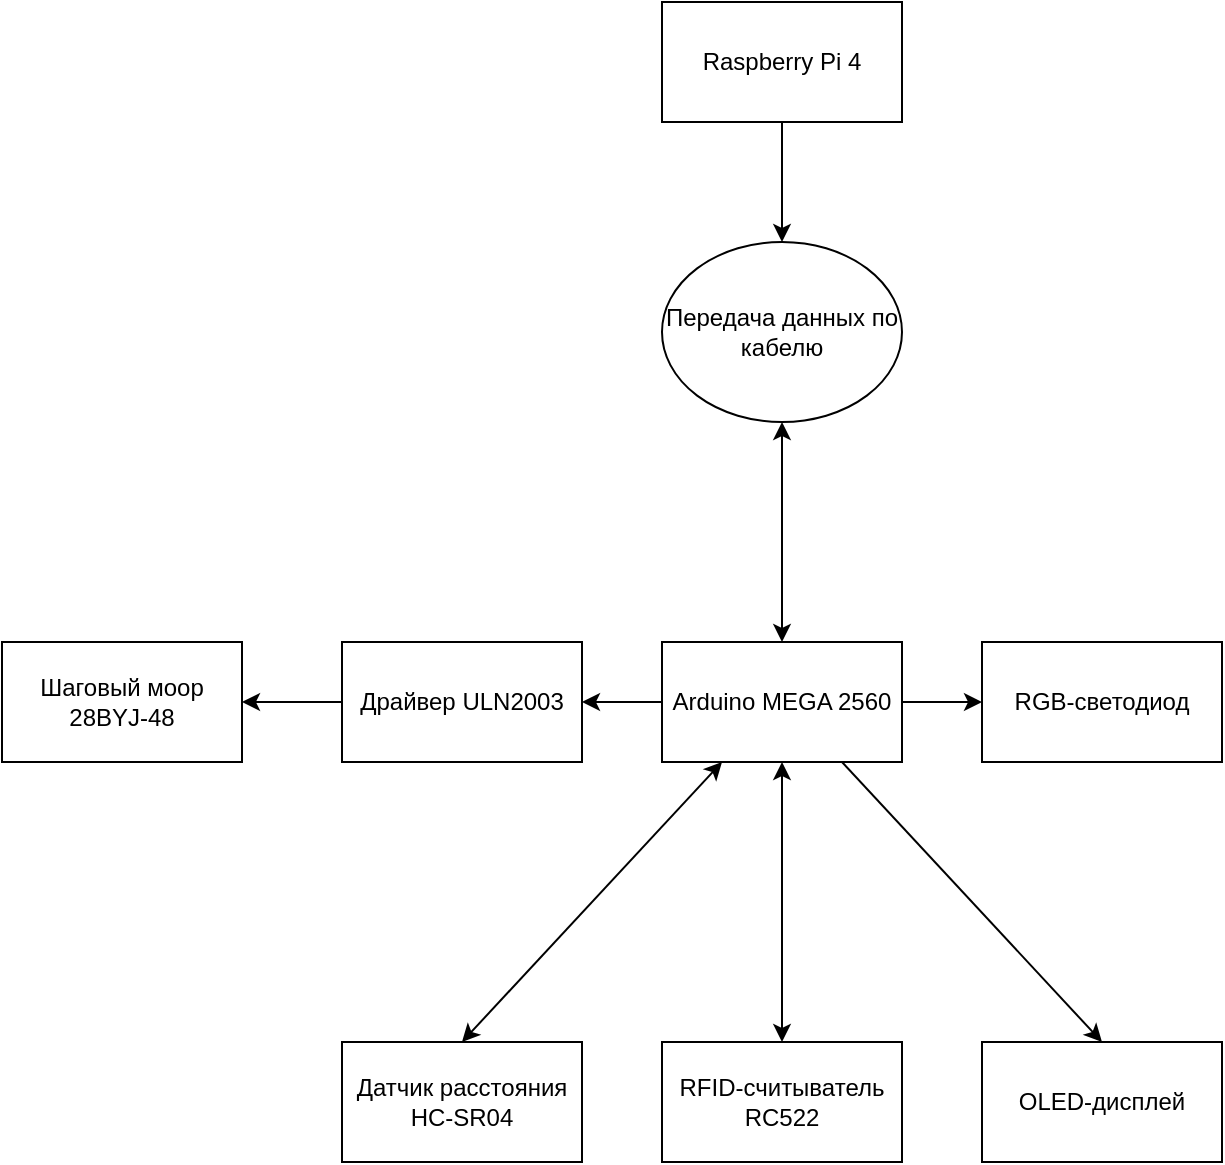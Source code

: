 <mxfile version="26.0.7">
  <diagram name="Страница — 1" id="VTpUu14SS6Ktj-Iox-bN">
    <mxGraphModel dx="1155" dy="653" grid="1" gridSize="10" guides="1" tooltips="1" connect="1" arrows="1" fold="1" page="1" pageScale="1" pageWidth="827" pageHeight="1169" math="0" shadow="0">
      <root>
        <mxCell id="0" />
        <mxCell id="1" parent="0" />
        <mxCell id="mErsRhS4oFMYicD32od8-1" value="" style="edgeStyle=orthogonalEdgeStyle;rounded=0;orthogonalLoop=1;jettySize=auto;html=1;" edge="1" parent="1" source="IBO3IqlmVj_VLDeH9HJg-1" target="IBO3IqlmVj_VLDeH9HJg-7">
          <mxGeometry relative="1" as="geometry" />
        </mxCell>
        <mxCell id="IBO3IqlmVj_VLDeH9HJg-1" value="Arduino MEGA 2560" style="rounded=0;whiteSpace=wrap;html=1;" parent="1" vertex="1">
          <mxGeometry x="360" y="400" width="120" height="60" as="geometry" />
        </mxCell>
        <mxCell id="IBO3IqlmVj_VLDeH9HJg-2" value="Передача данных по кабелю" style="ellipse;whiteSpace=wrap;html=1;" parent="1" vertex="1">
          <mxGeometry x="360" y="200" width="120" height="90" as="geometry" />
        </mxCell>
        <mxCell id="IBO3IqlmVj_VLDeH9HJg-4" value="" style="endArrow=classic;startArrow=classic;html=1;rounded=0;exitX=0.5;exitY=0;exitDx=0;exitDy=0;entryX=0.5;entryY=1;entryDx=0;entryDy=0;" parent="1" source="IBO3IqlmVj_VLDeH9HJg-1" target="IBO3IqlmVj_VLDeH9HJg-2" edge="1">
          <mxGeometry width="50" height="50" relative="1" as="geometry">
            <mxPoint x="350" y="350" as="sourcePoint" />
            <mxPoint x="420" y="280" as="targetPoint" />
          </mxGeometry>
        </mxCell>
        <mxCell id="IBO3IqlmVj_VLDeH9HJg-6" style="edgeStyle=orthogonalEdgeStyle;rounded=0;orthogonalLoop=1;jettySize=auto;html=1;entryX=0.5;entryY=0;entryDx=0;entryDy=0;" parent="1" source="IBO3IqlmVj_VLDeH9HJg-5" target="IBO3IqlmVj_VLDeH9HJg-2" edge="1">
          <mxGeometry relative="1" as="geometry" />
        </mxCell>
        <mxCell id="IBO3IqlmVj_VLDeH9HJg-5" value="Raspberry Pi 4" style="rounded=0;whiteSpace=wrap;html=1;" parent="1" vertex="1">
          <mxGeometry x="360" y="80" width="120" height="60" as="geometry" />
        </mxCell>
        <mxCell id="IBO3IqlmVj_VLDeH9HJg-7" value="RGB-светодиод" style="rounded=0;whiteSpace=wrap;html=1;" parent="1" vertex="1">
          <mxGeometry x="520" y="400" width="120" height="60" as="geometry" />
        </mxCell>
        <mxCell id="IBO3IqlmVj_VLDeH9HJg-8" value="RFID-считыватель RC522" style="rounded=0;whiteSpace=wrap;html=1;" parent="1" vertex="1">
          <mxGeometry x="360" y="600" width="120" height="60" as="geometry" />
        </mxCell>
        <mxCell id="IBO3IqlmVj_VLDeH9HJg-26" value="" style="edgeStyle=orthogonalEdgeStyle;rounded=0;orthogonalLoop=1;jettySize=auto;html=1;" parent="1" source="IBO3IqlmVj_VLDeH9HJg-9" target="IBO3IqlmVj_VLDeH9HJg-10" edge="1">
          <mxGeometry relative="1" as="geometry" />
        </mxCell>
        <mxCell id="IBO3IqlmVj_VLDeH9HJg-9" value="Драйвер ULN2003" style="rounded=0;whiteSpace=wrap;html=1;" parent="1" vertex="1">
          <mxGeometry x="200" y="400" width="120" height="60" as="geometry" />
        </mxCell>
        <mxCell id="IBO3IqlmVj_VLDeH9HJg-10" value="Шаговый моор 28BYJ-48" style="rounded=0;whiteSpace=wrap;html=1;" parent="1" vertex="1">
          <mxGeometry x="30" y="400" width="120" height="60" as="geometry" />
        </mxCell>
        <mxCell id="IBO3IqlmVj_VLDeH9HJg-11" value="OLED-дисплей" style="rounded=0;whiteSpace=wrap;html=1;" parent="1" vertex="1">
          <mxGeometry x="520" y="600" width="120" height="60" as="geometry" />
        </mxCell>
        <mxCell id="IBO3IqlmVj_VLDeH9HJg-12" value="Датчик расстояния HC-SR04" style="rounded=0;whiteSpace=wrap;html=1;" parent="1" vertex="1">
          <mxGeometry x="200" y="600" width="120" height="60" as="geometry" />
        </mxCell>
        <mxCell id="IBO3IqlmVj_VLDeH9HJg-16" value="" style="endArrow=classic;html=1;rounded=0;exitX=0;exitY=0.5;exitDx=0;exitDy=0;entryX=1;entryY=0.5;entryDx=0;entryDy=0;" parent="1" source="IBO3IqlmVj_VLDeH9HJg-1" target="IBO3IqlmVj_VLDeH9HJg-9" edge="1">
          <mxGeometry width="50" height="50" relative="1" as="geometry">
            <mxPoint x="300" y="460" as="sourcePoint" />
            <mxPoint x="350" y="410" as="targetPoint" />
          </mxGeometry>
        </mxCell>
        <mxCell id="IBO3IqlmVj_VLDeH9HJg-18" value="" style="endArrow=classic;startArrow=classic;html=1;rounded=0;entryX=0.5;entryY=1;entryDx=0;entryDy=0;exitX=0.5;exitY=0;exitDx=0;exitDy=0;" parent="1" source="IBO3IqlmVj_VLDeH9HJg-8" target="IBO3IqlmVj_VLDeH9HJg-1" edge="1">
          <mxGeometry width="50" height="50" relative="1" as="geometry">
            <mxPoint x="340" y="580" as="sourcePoint" />
            <mxPoint x="390" y="530" as="targetPoint" />
          </mxGeometry>
        </mxCell>
        <mxCell id="IBO3IqlmVj_VLDeH9HJg-23" value="" style="endArrow=classic;html=1;rounded=0;exitX=0.75;exitY=1;exitDx=0;exitDy=0;entryX=0.5;entryY=0;entryDx=0;entryDy=0;" parent="1" source="IBO3IqlmVj_VLDeH9HJg-1" target="IBO3IqlmVj_VLDeH9HJg-11" edge="1">
          <mxGeometry width="50" height="50" relative="1" as="geometry">
            <mxPoint x="470" y="560" as="sourcePoint" />
            <mxPoint x="520" y="510" as="targetPoint" />
          </mxGeometry>
        </mxCell>
        <mxCell id="IBO3IqlmVj_VLDeH9HJg-27" value="" style="endArrow=classic;startArrow=classic;html=1;rounded=0;entryX=0.25;entryY=1;entryDx=0;entryDy=0;exitX=0.5;exitY=0;exitDx=0;exitDy=0;" parent="1" source="IBO3IqlmVj_VLDeH9HJg-12" target="IBO3IqlmVj_VLDeH9HJg-1" edge="1">
          <mxGeometry width="50" height="50" relative="1" as="geometry">
            <mxPoint x="260" y="560" as="sourcePoint" />
            <mxPoint x="310" y="510" as="targetPoint" />
          </mxGeometry>
        </mxCell>
      </root>
    </mxGraphModel>
  </diagram>
</mxfile>

